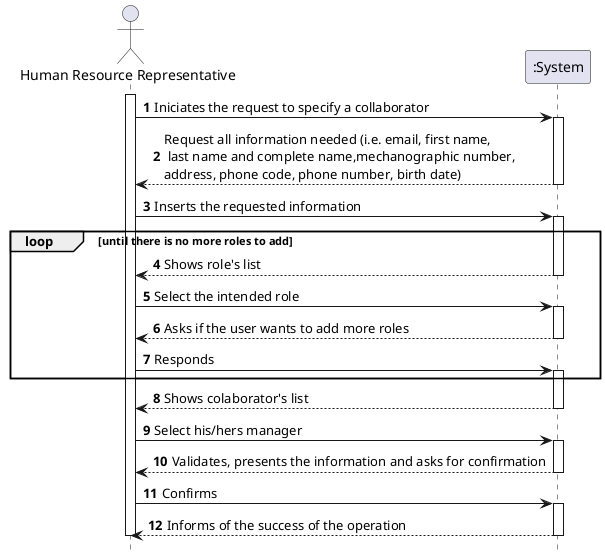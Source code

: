 @startuml
autonumber
hide footbox

actor "Human Resource Representative" as HRR

participant ":System" as SYST

activate HRR

HRR-> SYST : Iniciates the request to specify a collaborator
activate SYST
SYST --> HRR: Request all information needed (i.e. email, first name,\n last name and complete name,mechanographic number, \naddress, phone code, phone number, birth date)
deactivate SYST

HRR-> SYST : Inserts the requested information
activate SYST
loop until there is no more roles to add
SYST --> HRR: Shows role's list
deactivate SYST

HRR-> SYST : Select the intended role
activate SYST

SYST --> HRR: Asks if the user wants to add more roles
deactivate SYST

HRR-> SYST : Responds
activate SYST
end

SYST --> HRR: Shows colaborator's list
deactivate SYST

HRR-> SYST : Select his/hers manager
activate SYST
SYST --> HRR: Validates, presents the information and asks for confirmation
deactivate SYST

HRR-> SYST : Confirms
activate SYST
SYST --> HRR: Informs of the success of the operation
deactivate SYST

deactivate HRR

@enduml